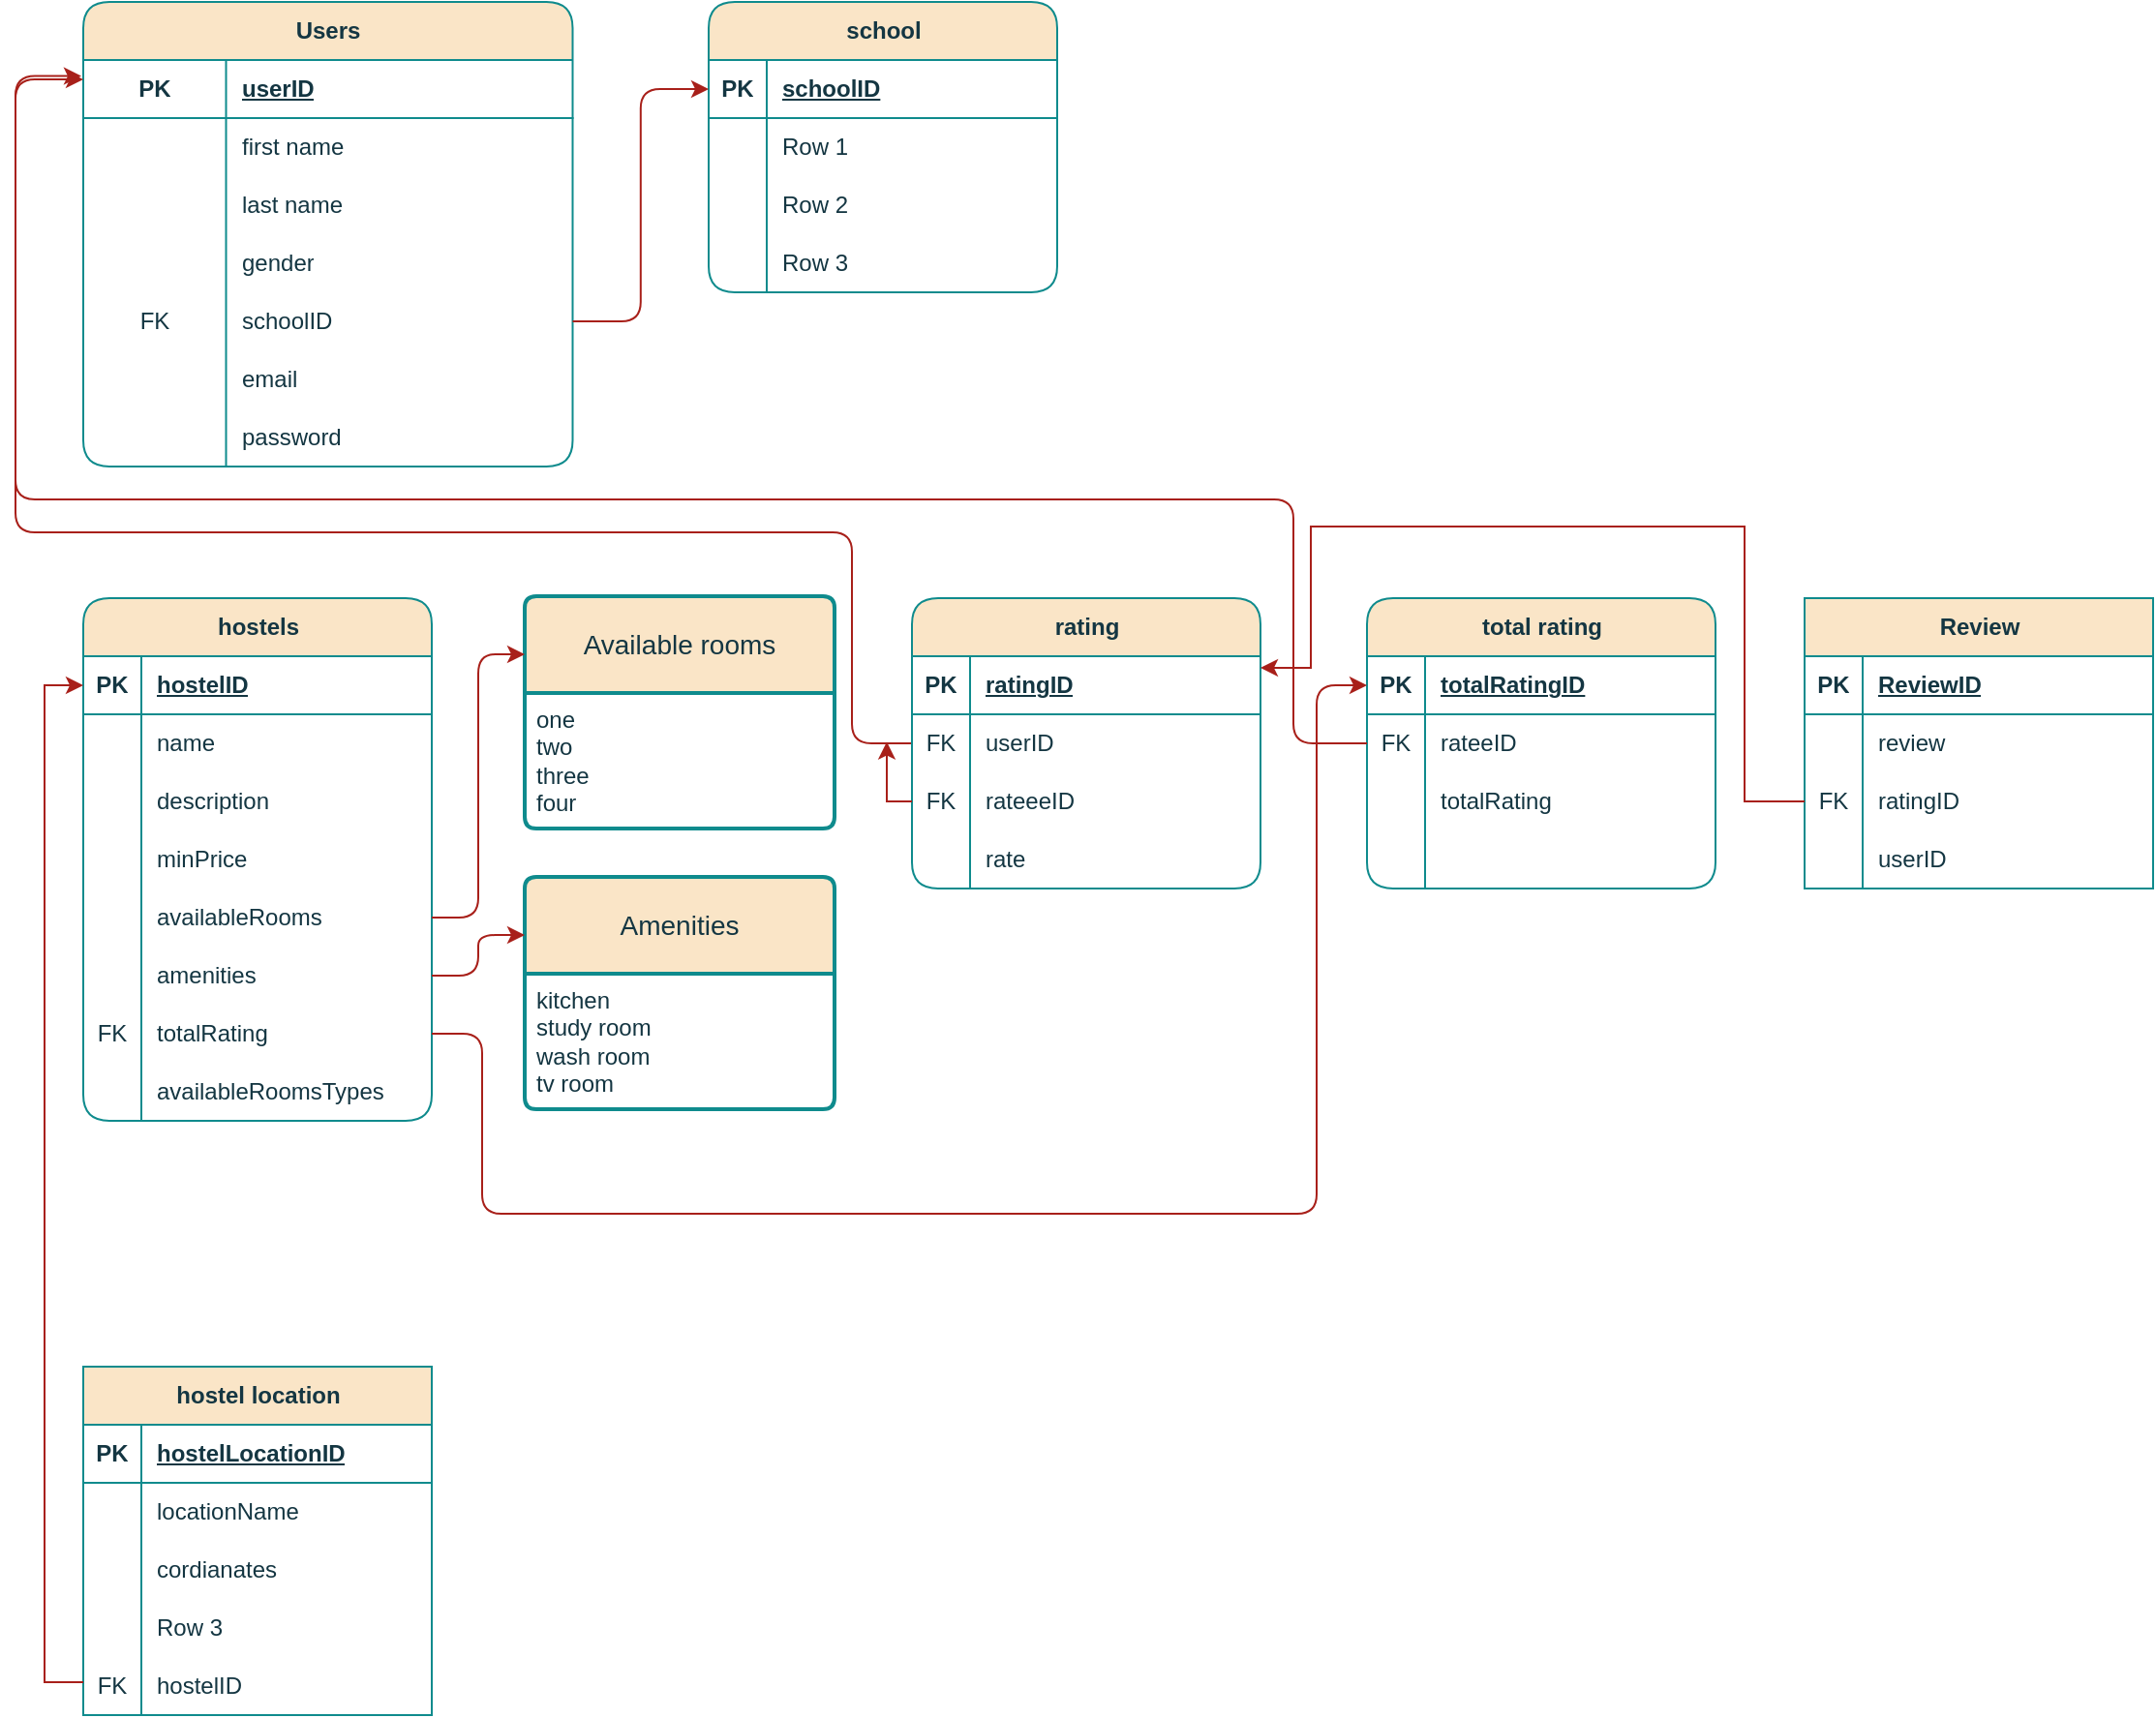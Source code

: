 <mxfile version="21.0.2" type="github">
  <diagram id="R2lEEEUBdFMjLlhIrx00" name="Page-1">
    <mxGraphModel dx="1886" dy="763" grid="0" gridSize="10" guides="1" tooltips="1" connect="1" arrows="1" fold="1" page="1" pageScale="1" pageWidth="850" pageHeight="1100" math="0" shadow="0" extFonts="Permanent Marker^https://fonts.googleapis.com/css?family=Permanent+Marker">
      <root>
        <mxCell id="0" />
        <mxCell id="1" parent="0" />
        <mxCell id="jjm3H1cXI59GfeYLAQio-13" value="Users" style="shape=table;startSize=30;container=1;collapsible=1;childLayout=tableLayout;fixedRows=1;rowLines=0;fontStyle=1;align=center;resizeLast=1;html=1;rounded=1;shadow=0;labelBackgroundColor=none;fillColor=#FAE5C7;strokeColor=#0F8B8D;fontColor=#143642;" vertex="1" parent="1">
          <mxGeometry x="49" y="51" width="252.75" height="240" as="geometry" />
        </mxCell>
        <mxCell id="jjm3H1cXI59GfeYLAQio-14" value="" style="shape=tableRow;horizontal=0;startSize=0;swimlaneHead=0;swimlaneBody=0;fillColor=none;collapsible=0;dropTarget=0;points=[[0,0.5],[1,0.5]];portConstraint=eastwest;top=0;left=0;right=0;bottom=1;labelBackgroundColor=none;strokeColor=#0F8B8D;fontColor=#143642;rounded=1;" vertex="1" parent="jjm3H1cXI59GfeYLAQio-13">
          <mxGeometry y="30" width="252.75" height="30" as="geometry" />
        </mxCell>
        <mxCell id="jjm3H1cXI59GfeYLAQio-15" value="PK" style="shape=partialRectangle;connectable=0;fillColor=none;top=0;left=0;bottom=0;right=0;fontStyle=1;overflow=hidden;whiteSpace=wrap;html=1;labelBackgroundColor=none;strokeColor=#0F8B8D;fontColor=#143642;rounded=1;" vertex="1" parent="jjm3H1cXI59GfeYLAQio-14">
          <mxGeometry width="73.75" height="30" as="geometry">
            <mxRectangle width="73.75" height="30" as="alternateBounds" />
          </mxGeometry>
        </mxCell>
        <mxCell id="jjm3H1cXI59GfeYLAQio-16" value="userID" style="shape=partialRectangle;connectable=0;fillColor=none;top=0;left=0;bottom=0;right=0;align=left;spacingLeft=6;fontStyle=5;overflow=hidden;whiteSpace=wrap;html=1;labelBackgroundColor=none;strokeColor=#0F8B8D;fontColor=#143642;rounded=1;" vertex="1" parent="jjm3H1cXI59GfeYLAQio-14">
          <mxGeometry x="73.75" width="179" height="30" as="geometry">
            <mxRectangle width="179" height="30" as="alternateBounds" />
          </mxGeometry>
        </mxCell>
        <mxCell id="jjm3H1cXI59GfeYLAQio-17" value="" style="shape=tableRow;horizontal=0;startSize=0;swimlaneHead=0;swimlaneBody=0;fillColor=none;collapsible=0;dropTarget=0;points=[[0,0.5],[1,0.5]];portConstraint=eastwest;top=0;left=0;right=0;bottom=0;labelBackgroundColor=none;strokeColor=#0F8B8D;fontColor=#143642;rounded=1;" vertex="1" parent="jjm3H1cXI59GfeYLAQio-13">
          <mxGeometry y="60" width="252.75" height="30" as="geometry" />
        </mxCell>
        <mxCell id="jjm3H1cXI59GfeYLAQio-18" value="" style="shape=partialRectangle;connectable=0;fillColor=none;top=0;left=0;bottom=0;right=0;editable=1;overflow=hidden;whiteSpace=wrap;html=1;labelBackgroundColor=none;strokeColor=#0F8B8D;fontColor=#143642;rounded=1;" vertex="1" parent="jjm3H1cXI59GfeYLAQio-17">
          <mxGeometry width="73.75" height="30" as="geometry">
            <mxRectangle width="73.75" height="30" as="alternateBounds" />
          </mxGeometry>
        </mxCell>
        <mxCell id="jjm3H1cXI59GfeYLAQio-19" value="first name" style="shape=partialRectangle;connectable=0;fillColor=none;top=0;left=0;bottom=0;right=0;align=left;spacingLeft=6;overflow=hidden;whiteSpace=wrap;html=1;labelBackgroundColor=none;strokeColor=#0F8B8D;fontColor=#143642;rounded=1;" vertex="1" parent="jjm3H1cXI59GfeYLAQio-17">
          <mxGeometry x="73.75" width="179" height="30" as="geometry">
            <mxRectangle width="179" height="30" as="alternateBounds" />
          </mxGeometry>
        </mxCell>
        <mxCell id="jjm3H1cXI59GfeYLAQio-20" value="" style="shape=tableRow;horizontal=0;startSize=0;swimlaneHead=0;swimlaneBody=0;fillColor=none;collapsible=0;dropTarget=0;points=[[0,0.5],[1,0.5]];portConstraint=eastwest;top=0;left=0;right=0;bottom=0;labelBackgroundColor=none;strokeColor=#0F8B8D;fontColor=#143642;rounded=1;" vertex="1" parent="jjm3H1cXI59GfeYLAQio-13">
          <mxGeometry y="90" width="252.75" height="30" as="geometry" />
        </mxCell>
        <mxCell id="jjm3H1cXI59GfeYLAQio-21" value="" style="shape=partialRectangle;connectable=0;fillColor=none;top=0;left=0;bottom=0;right=0;editable=1;overflow=hidden;whiteSpace=wrap;html=1;labelBackgroundColor=none;strokeColor=#0F8B8D;fontColor=#143642;rounded=1;" vertex="1" parent="jjm3H1cXI59GfeYLAQio-20">
          <mxGeometry width="73.75" height="30" as="geometry">
            <mxRectangle width="73.75" height="30" as="alternateBounds" />
          </mxGeometry>
        </mxCell>
        <mxCell id="jjm3H1cXI59GfeYLAQio-22" value="last name" style="shape=partialRectangle;connectable=0;fillColor=none;top=0;left=0;bottom=0;right=0;align=left;spacingLeft=6;overflow=hidden;whiteSpace=wrap;html=1;labelBackgroundColor=none;strokeColor=#0F8B8D;fontColor=#143642;rounded=1;" vertex="1" parent="jjm3H1cXI59GfeYLAQio-20">
          <mxGeometry x="73.75" width="179" height="30" as="geometry">
            <mxRectangle width="179" height="30" as="alternateBounds" />
          </mxGeometry>
        </mxCell>
        <mxCell id="jjm3H1cXI59GfeYLAQio-23" value="" style="shape=tableRow;horizontal=0;startSize=0;swimlaneHead=0;swimlaneBody=0;fillColor=none;collapsible=0;dropTarget=0;points=[[0,0.5],[1,0.5]];portConstraint=eastwest;top=0;left=0;right=0;bottom=0;labelBackgroundColor=none;strokeColor=#0F8B8D;fontColor=#143642;rounded=1;" vertex="1" parent="jjm3H1cXI59GfeYLAQio-13">
          <mxGeometry y="120" width="252.75" height="30" as="geometry" />
        </mxCell>
        <mxCell id="jjm3H1cXI59GfeYLAQio-24" value="" style="shape=partialRectangle;connectable=0;fillColor=none;top=0;left=0;bottom=0;right=0;editable=1;overflow=hidden;whiteSpace=wrap;html=1;labelBackgroundColor=none;strokeColor=#0F8B8D;fontColor=#143642;rounded=1;" vertex="1" parent="jjm3H1cXI59GfeYLAQio-23">
          <mxGeometry width="73.75" height="30" as="geometry">
            <mxRectangle width="73.75" height="30" as="alternateBounds" />
          </mxGeometry>
        </mxCell>
        <mxCell id="jjm3H1cXI59GfeYLAQio-25" value="gender" style="shape=partialRectangle;connectable=0;fillColor=none;top=0;left=0;bottom=0;right=0;align=left;spacingLeft=6;overflow=hidden;whiteSpace=wrap;html=1;labelBackgroundColor=none;strokeColor=#0F8B8D;fontColor=#143642;rounded=1;" vertex="1" parent="jjm3H1cXI59GfeYLAQio-23">
          <mxGeometry x="73.75" width="179" height="30" as="geometry">
            <mxRectangle width="179" height="30" as="alternateBounds" />
          </mxGeometry>
        </mxCell>
        <mxCell id="jjm3H1cXI59GfeYLAQio-53" value="" style="shape=tableRow;horizontal=0;startSize=0;swimlaneHead=0;swimlaneBody=0;fillColor=none;collapsible=0;dropTarget=0;points=[[0,0.5],[1,0.5]];portConstraint=eastwest;top=0;left=0;right=0;bottom=0;labelBackgroundColor=none;strokeColor=#0F8B8D;fontColor=#143642;rounded=1;" vertex="1" parent="jjm3H1cXI59GfeYLAQio-13">
          <mxGeometry y="150" width="252.75" height="30" as="geometry" />
        </mxCell>
        <mxCell id="jjm3H1cXI59GfeYLAQio-54" value="FK" style="shape=partialRectangle;connectable=0;fillColor=none;top=0;left=0;bottom=0;right=0;editable=1;overflow=hidden;whiteSpace=wrap;html=1;labelBackgroundColor=none;strokeColor=#0F8B8D;fontColor=#143642;rounded=1;" vertex="1" parent="jjm3H1cXI59GfeYLAQio-53">
          <mxGeometry width="73.75" height="30" as="geometry">
            <mxRectangle width="73.75" height="30" as="alternateBounds" />
          </mxGeometry>
        </mxCell>
        <mxCell id="jjm3H1cXI59GfeYLAQio-55" value="schoolID" style="shape=partialRectangle;connectable=0;fillColor=none;top=0;left=0;bottom=0;right=0;align=left;spacingLeft=6;overflow=hidden;whiteSpace=wrap;html=1;labelBackgroundColor=none;strokeColor=#0F8B8D;fontColor=#143642;rounded=1;" vertex="1" parent="jjm3H1cXI59GfeYLAQio-53">
          <mxGeometry x="73.75" width="179" height="30" as="geometry">
            <mxRectangle width="179" height="30" as="alternateBounds" />
          </mxGeometry>
        </mxCell>
        <mxCell id="jjm3H1cXI59GfeYLAQio-56" value="" style="shape=tableRow;horizontal=0;startSize=0;swimlaneHead=0;swimlaneBody=0;fillColor=none;collapsible=0;dropTarget=0;points=[[0,0.5],[1,0.5]];portConstraint=eastwest;top=0;left=0;right=0;bottom=0;labelBackgroundColor=none;strokeColor=#0F8B8D;fontColor=#143642;rounded=1;" vertex="1" parent="jjm3H1cXI59GfeYLAQio-13">
          <mxGeometry y="180" width="252.75" height="30" as="geometry" />
        </mxCell>
        <mxCell id="jjm3H1cXI59GfeYLAQio-57" value="" style="shape=partialRectangle;connectable=0;fillColor=none;top=0;left=0;bottom=0;right=0;editable=1;overflow=hidden;whiteSpace=wrap;html=1;labelBackgroundColor=none;strokeColor=#0F8B8D;fontColor=#143642;rounded=1;" vertex="1" parent="jjm3H1cXI59GfeYLAQio-56">
          <mxGeometry width="73.75" height="30" as="geometry">
            <mxRectangle width="73.75" height="30" as="alternateBounds" />
          </mxGeometry>
        </mxCell>
        <mxCell id="jjm3H1cXI59GfeYLAQio-58" value="email" style="shape=partialRectangle;connectable=0;fillColor=none;top=0;left=0;bottom=0;right=0;align=left;spacingLeft=6;overflow=hidden;whiteSpace=wrap;html=1;labelBackgroundColor=none;strokeColor=#0F8B8D;fontColor=#143642;rounded=1;" vertex="1" parent="jjm3H1cXI59GfeYLAQio-56">
          <mxGeometry x="73.75" width="179" height="30" as="geometry">
            <mxRectangle width="179" height="30" as="alternateBounds" />
          </mxGeometry>
        </mxCell>
        <mxCell id="jjm3H1cXI59GfeYLAQio-59" value="" style="shape=tableRow;horizontal=0;startSize=0;swimlaneHead=0;swimlaneBody=0;fillColor=none;collapsible=0;dropTarget=0;points=[[0,0.5],[1,0.5]];portConstraint=eastwest;top=0;left=0;right=0;bottom=0;labelBackgroundColor=none;strokeColor=#0F8B8D;fontColor=#143642;rounded=1;" vertex="1" parent="jjm3H1cXI59GfeYLAQio-13">
          <mxGeometry y="210" width="252.75" height="30" as="geometry" />
        </mxCell>
        <mxCell id="jjm3H1cXI59GfeYLAQio-60" value="" style="shape=partialRectangle;connectable=0;fillColor=none;top=0;left=0;bottom=0;right=0;editable=1;overflow=hidden;whiteSpace=wrap;html=1;labelBackgroundColor=none;strokeColor=#0F8B8D;fontColor=#143642;rounded=1;" vertex="1" parent="jjm3H1cXI59GfeYLAQio-59">
          <mxGeometry width="73.75" height="30" as="geometry">
            <mxRectangle width="73.75" height="30" as="alternateBounds" />
          </mxGeometry>
        </mxCell>
        <mxCell id="jjm3H1cXI59GfeYLAQio-61" value="password" style="shape=partialRectangle;connectable=0;fillColor=none;top=0;left=0;bottom=0;right=0;align=left;spacingLeft=6;overflow=hidden;whiteSpace=wrap;html=1;labelBackgroundColor=none;strokeColor=#0F8B8D;fontColor=#143642;rounded=1;" vertex="1" parent="jjm3H1cXI59GfeYLAQio-59">
          <mxGeometry x="73.75" width="179" height="30" as="geometry">
            <mxRectangle width="179" height="30" as="alternateBounds" />
          </mxGeometry>
        </mxCell>
        <mxCell id="jjm3H1cXI59GfeYLAQio-64" value="school" style="shape=table;startSize=30;container=1;collapsible=1;childLayout=tableLayout;fixedRows=1;rowLines=0;fontStyle=1;align=center;resizeLast=1;html=1;labelBackgroundColor=none;fillColor=#FAE5C7;strokeColor=#0F8B8D;fontColor=#143642;rounded=1;" vertex="1" parent="1">
          <mxGeometry x="372" y="51" width="180" height="150" as="geometry" />
        </mxCell>
        <mxCell id="jjm3H1cXI59GfeYLAQio-65" value="" style="shape=tableRow;horizontal=0;startSize=0;swimlaneHead=0;swimlaneBody=0;fillColor=none;collapsible=0;dropTarget=0;points=[[0,0.5],[1,0.5]];portConstraint=eastwest;top=0;left=0;right=0;bottom=1;labelBackgroundColor=none;strokeColor=#0F8B8D;fontColor=#143642;rounded=1;" vertex="1" parent="jjm3H1cXI59GfeYLAQio-64">
          <mxGeometry y="30" width="180" height="30" as="geometry" />
        </mxCell>
        <mxCell id="jjm3H1cXI59GfeYLAQio-66" value="PK" style="shape=partialRectangle;connectable=0;fillColor=none;top=0;left=0;bottom=0;right=0;fontStyle=1;overflow=hidden;whiteSpace=wrap;html=1;labelBackgroundColor=none;strokeColor=#0F8B8D;fontColor=#143642;rounded=1;" vertex="1" parent="jjm3H1cXI59GfeYLAQio-65">
          <mxGeometry width="30" height="30" as="geometry">
            <mxRectangle width="30" height="30" as="alternateBounds" />
          </mxGeometry>
        </mxCell>
        <mxCell id="jjm3H1cXI59GfeYLAQio-67" value="schoolID" style="shape=partialRectangle;connectable=0;fillColor=none;top=0;left=0;bottom=0;right=0;align=left;spacingLeft=6;fontStyle=5;overflow=hidden;whiteSpace=wrap;html=1;labelBackgroundColor=none;strokeColor=#0F8B8D;fontColor=#143642;rounded=1;" vertex="1" parent="jjm3H1cXI59GfeYLAQio-65">
          <mxGeometry x="30" width="150" height="30" as="geometry">
            <mxRectangle width="150" height="30" as="alternateBounds" />
          </mxGeometry>
        </mxCell>
        <mxCell id="jjm3H1cXI59GfeYLAQio-68" value="" style="shape=tableRow;horizontal=0;startSize=0;swimlaneHead=0;swimlaneBody=0;fillColor=none;collapsible=0;dropTarget=0;points=[[0,0.5],[1,0.5]];portConstraint=eastwest;top=0;left=0;right=0;bottom=0;labelBackgroundColor=none;strokeColor=#0F8B8D;fontColor=#143642;rounded=1;" vertex="1" parent="jjm3H1cXI59GfeYLAQio-64">
          <mxGeometry y="60" width="180" height="30" as="geometry" />
        </mxCell>
        <mxCell id="jjm3H1cXI59GfeYLAQio-69" value="" style="shape=partialRectangle;connectable=0;fillColor=none;top=0;left=0;bottom=0;right=0;editable=1;overflow=hidden;whiteSpace=wrap;html=1;labelBackgroundColor=none;strokeColor=#0F8B8D;fontColor=#143642;rounded=1;" vertex="1" parent="jjm3H1cXI59GfeYLAQio-68">
          <mxGeometry width="30" height="30" as="geometry">
            <mxRectangle width="30" height="30" as="alternateBounds" />
          </mxGeometry>
        </mxCell>
        <mxCell id="jjm3H1cXI59GfeYLAQio-70" value="Row 1" style="shape=partialRectangle;connectable=0;fillColor=none;top=0;left=0;bottom=0;right=0;align=left;spacingLeft=6;overflow=hidden;whiteSpace=wrap;html=1;labelBackgroundColor=none;strokeColor=#0F8B8D;fontColor=#143642;rounded=1;" vertex="1" parent="jjm3H1cXI59GfeYLAQio-68">
          <mxGeometry x="30" width="150" height="30" as="geometry">
            <mxRectangle width="150" height="30" as="alternateBounds" />
          </mxGeometry>
        </mxCell>
        <mxCell id="jjm3H1cXI59GfeYLAQio-71" value="" style="shape=tableRow;horizontal=0;startSize=0;swimlaneHead=0;swimlaneBody=0;fillColor=none;collapsible=0;dropTarget=0;points=[[0,0.5],[1,0.5]];portConstraint=eastwest;top=0;left=0;right=0;bottom=0;labelBackgroundColor=none;strokeColor=#0F8B8D;fontColor=#143642;rounded=1;" vertex="1" parent="jjm3H1cXI59GfeYLAQio-64">
          <mxGeometry y="90" width="180" height="30" as="geometry" />
        </mxCell>
        <mxCell id="jjm3H1cXI59GfeYLAQio-72" value="" style="shape=partialRectangle;connectable=0;fillColor=none;top=0;left=0;bottom=0;right=0;editable=1;overflow=hidden;whiteSpace=wrap;html=1;labelBackgroundColor=none;strokeColor=#0F8B8D;fontColor=#143642;rounded=1;" vertex="1" parent="jjm3H1cXI59GfeYLAQio-71">
          <mxGeometry width="30" height="30" as="geometry">
            <mxRectangle width="30" height="30" as="alternateBounds" />
          </mxGeometry>
        </mxCell>
        <mxCell id="jjm3H1cXI59GfeYLAQio-73" value="Row 2" style="shape=partialRectangle;connectable=0;fillColor=none;top=0;left=0;bottom=0;right=0;align=left;spacingLeft=6;overflow=hidden;whiteSpace=wrap;html=1;labelBackgroundColor=none;strokeColor=#0F8B8D;fontColor=#143642;rounded=1;" vertex="1" parent="jjm3H1cXI59GfeYLAQio-71">
          <mxGeometry x="30" width="150" height="30" as="geometry">
            <mxRectangle width="150" height="30" as="alternateBounds" />
          </mxGeometry>
        </mxCell>
        <mxCell id="jjm3H1cXI59GfeYLAQio-74" value="" style="shape=tableRow;horizontal=0;startSize=0;swimlaneHead=0;swimlaneBody=0;fillColor=none;collapsible=0;dropTarget=0;points=[[0,0.5],[1,0.5]];portConstraint=eastwest;top=0;left=0;right=0;bottom=0;labelBackgroundColor=none;strokeColor=#0F8B8D;fontColor=#143642;rounded=1;" vertex="1" parent="jjm3H1cXI59GfeYLAQio-64">
          <mxGeometry y="120" width="180" height="30" as="geometry" />
        </mxCell>
        <mxCell id="jjm3H1cXI59GfeYLAQio-75" value="" style="shape=partialRectangle;connectable=0;fillColor=none;top=0;left=0;bottom=0;right=0;editable=1;overflow=hidden;whiteSpace=wrap;html=1;labelBackgroundColor=none;strokeColor=#0F8B8D;fontColor=#143642;rounded=1;" vertex="1" parent="jjm3H1cXI59GfeYLAQio-74">
          <mxGeometry width="30" height="30" as="geometry">
            <mxRectangle width="30" height="30" as="alternateBounds" />
          </mxGeometry>
        </mxCell>
        <mxCell id="jjm3H1cXI59GfeYLAQio-76" value="Row 3" style="shape=partialRectangle;connectable=0;fillColor=none;top=0;left=0;bottom=0;right=0;align=left;spacingLeft=6;overflow=hidden;whiteSpace=wrap;html=1;labelBackgroundColor=none;strokeColor=#0F8B8D;fontColor=#143642;rounded=1;" vertex="1" parent="jjm3H1cXI59GfeYLAQio-74">
          <mxGeometry x="30" width="150" height="30" as="geometry">
            <mxRectangle width="150" height="30" as="alternateBounds" />
          </mxGeometry>
        </mxCell>
        <mxCell id="jjm3H1cXI59GfeYLAQio-77" style="edgeStyle=orthogonalEdgeStyle;rounded=1;orthogonalLoop=1;jettySize=auto;html=1;exitX=1;exitY=0.5;exitDx=0;exitDy=0;entryX=0;entryY=0.5;entryDx=0;entryDy=0;labelBackgroundColor=none;strokeColor=#A8201A;fontColor=default;" edge="1" parent="1" source="jjm3H1cXI59GfeYLAQio-53" target="jjm3H1cXI59GfeYLAQio-65">
          <mxGeometry relative="1" as="geometry" />
        </mxCell>
        <mxCell id="jjm3H1cXI59GfeYLAQio-78" value="hostels" style="shape=table;startSize=30;container=1;collapsible=1;childLayout=tableLayout;fixedRows=1;rowLines=0;fontStyle=1;align=center;resizeLast=1;html=1;labelBackgroundColor=none;fillColor=#FAE5C7;strokeColor=#0F8B8D;fontColor=#143642;rounded=1;" vertex="1" parent="1">
          <mxGeometry x="49" y="359" width="180" height="270" as="geometry" />
        </mxCell>
        <mxCell id="jjm3H1cXI59GfeYLAQio-79" value="" style="shape=tableRow;horizontal=0;startSize=0;swimlaneHead=0;swimlaneBody=0;fillColor=none;collapsible=0;dropTarget=0;points=[[0,0.5],[1,0.5]];portConstraint=eastwest;top=0;left=0;right=0;bottom=1;labelBackgroundColor=none;strokeColor=#0F8B8D;fontColor=#143642;rounded=1;" vertex="1" parent="jjm3H1cXI59GfeYLAQio-78">
          <mxGeometry y="30" width="180" height="30" as="geometry" />
        </mxCell>
        <mxCell id="jjm3H1cXI59GfeYLAQio-80" value="PK" style="shape=partialRectangle;connectable=0;fillColor=none;top=0;left=0;bottom=0;right=0;fontStyle=1;overflow=hidden;whiteSpace=wrap;html=1;labelBackgroundColor=none;strokeColor=#0F8B8D;fontColor=#143642;rounded=1;" vertex="1" parent="jjm3H1cXI59GfeYLAQio-79">
          <mxGeometry width="30" height="30" as="geometry">
            <mxRectangle width="30" height="30" as="alternateBounds" />
          </mxGeometry>
        </mxCell>
        <mxCell id="jjm3H1cXI59GfeYLAQio-81" value="hostelID" style="shape=partialRectangle;connectable=0;fillColor=none;top=0;left=0;bottom=0;right=0;align=left;spacingLeft=6;fontStyle=5;overflow=hidden;whiteSpace=wrap;html=1;labelBackgroundColor=none;strokeColor=#0F8B8D;fontColor=#143642;rounded=1;" vertex="1" parent="jjm3H1cXI59GfeYLAQio-79">
          <mxGeometry x="30" width="150" height="30" as="geometry">
            <mxRectangle width="150" height="30" as="alternateBounds" />
          </mxGeometry>
        </mxCell>
        <mxCell id="jjm3H1cXI59GfeYLAQio-82" value="" style="shape=tableRow;horizontal=0;startSize=0;swimlaneHead=0;swimlaneBody=0;fillColor=none;collapsible=0;dropTarget=0;points=[[0,0.5],[1,0.5]];portConstraint=eastwest;top=0;left=0;right=0;bottom=0;labelBackgroundColor=none;strokeColor=#0F8B8D;fontColor=#143642;rounded=1;" vertex="1" parent="jjm3H1cXI59GfeYLAQio-78">
          <mxGeometry y="60" width="180" height="30" as="geometry" />
        </mxCell>
        <mxCell id="jjm3H1cXI59GfeYLAQio-83" value="" style="shape=partialRectangle;connectable=0;fillColor=none;top=0;left=0;bottom=0;right=0;editable=1;overflow=hidden;whiteSpace=wrap;html=1;labelBackgroundColor=none;strokeColor=#0F8B8D;fontColor=#143642;rounded=1;" vertex="1" parent="jjm3H1cXI59GfeYLAQio-82">
          <mxGeometry width="30" height="30" as="geometry">
            <mxRectangle width="30" height="30" as="alternateBounds" />
          </mxGeometry>
        </mxCell>
        <mxCell id="jjm3H1cXI59GfeYLAQio-84" value="name" style="shape=partialRectangle;connectable=0;fillColor=none;top=0;left=0;bottom=0;right=0;align=left;spacingLeft=6;overflow=hidden;whiteSpace=wrap;html=1;labelBackgroundColor=none;strokeColor=#0F8B8D;fontColor=#143642;rounded=1;" vertex="1" parent="jjm3H1cXI59GfeYLAQio-82">
          <mxGeometry x="30" width="150" height="30" as="geometry">
            <mxRectangle width="150" height="30" as="alternateBounds" />
          </mxGeometry>
        </mxCell>
        <mxCell id="jjm3H1cXI59GfeYLAQio-85" value="" style="shape=tableRow;horizontal=0;startSize=0;swimlaneHead=0;swimlaneBody=0;fillColor=none;collapsible=0;dropTarget=0;points=[[0,0.5],[1,0.5]];portConstraint=eastwest;top=0;left=0;right=0;bottom=0;labelBackgroundColor=none;strokeColor=#0F8B8D;fontColor=#143642;rounded=1;" vertex="1" parent="jjm3H1cXI59GfeYLAQio-78">
          <mxGeometry y="90" width="180" height="30" as="geometry" />
        </mxCell>
        <mxCell id="jjm3H1cXI59GfeYLAQio-86" value="" style="shape=partialRectangle;connectable=0;fillColor=none;top=0;left=0;bottom=0;right=0;editable=1;overflow=hidden;whiteSpace=wrap;html=1;labelBackgroundColor=none;strokeColor=#0F8B8D;fontColor=#143642;rounded=1;" vertex="1" parent="jjm3H1cXI59GfeYLAQio-85">
          <mxGeometry width="30" height="30" as="geometry">
            <mxRectangle width="30" height="30" as="alternateBounds" />
          </mxGeometry>
        </mxCell>
        <mxCell id="jjm3H1cXI59GfeYLAQio-87" value="description" style="shape=partialRectangle;connectable=0;fillColor=none;top=0;left=0;bottom=0;right=0;align=left;spacingLeft=6;overflow=hidden;whiteSpace=wrap;html=1;labelBackgroundColor=none;strokeColor=#0F8B8D;fontColor=#143642;rounded=1;" vertex="1" parent="jjm3H1cXI59GfeYLAQio-85">
          <mxGeometry x="30" width="150" height="30" as="geometry">
            <mxRectangle width="150" height="30" as="alternateBounds" />
          </mxGeometry>
        </mxCell>
        <mxCell id="jjm3H1cXI59GfeYLAQio-88" value="" style="shape=tableRow;horizontal=0;startSize=0;swimlaneHead=0;swimlaneBody=0;fillColor=none;collapsible=0;dropTarget=0;points=[[0,0.5],[1,0.5]];portConstraint=eastwest;top=0;left=0;right=0;bottom=0;labelBackgroundColor=none;strokeColor=#0F8B8D;fontColor=#143642;rounded=1;" vertex="1" parent="jjm3H1cXI59GfeYLAQio-78">
          <mxGeometry y="120" width="180" height="30" as="geometry" />
        </mxCell>
        <mxCell id="jjm3H1cXI59GfeYLAQio-89" value="" style="shape=partialRectangle;connectable=0;fillColor=none;top=0;left=0;bottom=0;right=0;editable=1;overflow=hidden;whiteSpace=wrap;html=1;labelBackgroundColor=none;strokeColor=#0F8B8D;fontColor=#143642;rounded=1;" vertex="1" parent="jjm3H1cXI59GfeYLAQio-88">
          <mxGeometry width="30" height="30" as="geometry">
            <mxRectangle width="30" height="30" as="alternateBounds" />
          </mxGeometry>
        </mxCell>
        <mxCell id="jjm3H1cXI59GfeYLAQio-90" value="minPrice" style="shape=partialRectangle;connectable=0;fillColor=none;top=0;left=0;bottom=0;right=0;align=left;spacingLeft=6;overflow=hidden;whiteSpace=wrap;html=1;labelBackgroundColor=none;strokeColor=#0F8B8D;fontColor=#143642;rounded=1;" vertex="1" parent="jjm3H1cXI59GfeYLAQio-88">
          <mxGeometry x="30" width="150" height="30" as="geometry">
            <mxRectangle width="150" height="30" as="alternateBounds" />
          </mxGeometry>
        </mxCell>
        <mxCell id="jjm3H1cXI59GfeYLAQio-91" value="" style="shape=tableRow;horizontal=0;startSize=0;swimlaneHead=0;swimlaneBody=0;fillColor=none;collapsible=0;dropTarget=0;points=[[0,0.5],[1,0.5]];portConstraint=eastwest;top=0;left=0;right=0;bottom=0;labelBackgroundColor=none;strokeColor=#0F8B8D;fontColor=#143642;rounded=1;" vertex="1" parent="jjm3H1cXI59GfeYLAQio-78">
          <mxGeometry y="150" width="180" height="30" as="geometry" />
        </mxCell>
        <mxCell id="jjm3H1cXI59GfeYLAQio-92" value="" style="shape=partialRectangle;connectable=0;fillColor=none;top=0;left=0;bottom=0;right=0;editable=1;overflow=hidden;whiteSpace=wrap;html=1;labelBackgroundColor=none;strokeColor=#0F8B8D;fontColor=#143642;rounded=1;" vertex="1" parent="jjm3H1cXI59GfeYLAQio-91">
          <mxGeometry width="30" height="30" as="geometry">
            <mxRectangle width="30" height="30" as="alternateBounds" />
          </mxGeometry>
        </mxCell>
        <mxCell id="jjm3H1cXI59GfeYLAQio-93" value="availableRooms" style="shape=partialRectangle;connectable=0;fillColor=none;top=0;left=0;bottom=0;right=0;align=left;spacingLeft=6;overflow=hidden;whiteSpace=wrap;html=1;labelBackgroundColor=none;strokeColor=#0F8B8D;fontColor=#143642;rounded=1;" vertex="1" parent="jjm3H1cXI59GfeYLAQio-91">
          <mxGeometry x="30" width="150" height="30" as="geometry">
            <mxRectangle width="150" height="30" as="alternateBounds" />
          </mxGeometry>
        </mxCell>
        <mxCell id="jjm3H1cXI59GfeYLAQio-94" value="" style="shape=tableRow;horizontal=0;startSize=0;swimlaneHead=0;swimlaneBody=0;fillColor=none;collapsible=0;dropTarget=0;points=[[0,0.5],[1,0.5]];portConstraint=eastwest;top=0;left=0;right=0;bottom=0;labelBackgroundColor=none;strokeColor=#0F8B8D;fontColor=#143642;rounded=1;" vertex="1" parent="jjm3H1cXI59GfeYLAQio-78">
          <mxGeometry y="180" width="180" height="30" as="geometry" />
        </mxCell>
        <mxCell id="jjm3H1cXI59GfeYLAQio-95" value="" style="shape=partialRectangle;connectable=0;fillColor=none;top=0;left=0;bottom=0;right=0;editable=1;overflow=hidden;whiteSpace=wrap;html=1;labelBackgroundColor=none;strokeColor=#0F8B8D;fontColor=#143642;rounded=1;" vertex="1" parent="jjm3H1cXI59GfeYLAQio-94">
          <mxGeometry width="30" height="30" as="geometry">
            <mxRectangle width="30" height="30" as="alternateBounds" />
          </mxGeometry>
        </mxCell>
        <mxCell id="jjm3H1cXI59GfeYLAQio-96" value="amenities" style="shape=partialRectangle;connectable=0;fillColor=none;top=0;left=0;bottom=0;right=0;align=left;spacingLeft=6;overflow=hidden;whiteSpace=wrap;html=1;labelBackgroundColor=none;strokeColor=#0F8B8D;fontColor=#143642;rounded=1;" vertex="1" parent="jjm3H1cXI59GfeYLAQio-94">
          <mxGeometry x="30" width="150" height="30" as="geometry">
            <mxRectangle width="150" height="30" as="alternateBounds" />
          </mxGeometry>
        </mxCell>
        <mxCell id="jjm3H1cXI59GfeYLAQio-97" value="" style="shape=tableRow;horizontal=0;startSize=0;swimlaneHead=0;swimlaneBody=0;fillColor=none;collapsible=0;dropTarget=0;points=[[0,0.5],[1,0.5]];portConstraint=eastwest;top=0;left=0;right=0;bottom=0;labelBackgroundColor=none;strokeColor=#0F8B8D;fontColor=#143642;rounded=1;" vertex="1" parent="jjm3H1cXI59GfeYLAQio-78">
          <mxGeometry y="210" width="180" height="30" as="geometry" />
        </mxCell>
        <mxCell id="jjm3H1cXI59GfeYLAQio-98" value="FK" style="shape=partialRectangle;connectable=0;fillColor=none;top=0;left=0;bottom=0;right=0;editable=1;overflow=hidden;whiteSpace=wrap;html=1;labelBackgroundColor=none;strokeColor=#0F8B8D;fontColor=#143642;rounded=1;" vertex="1" parent="jjm3H1cXI59GfeYLAQio-97">
          <mxGeometry width="30" height="30" as="geometry">
            <mxRectangle width="30" height="30" as="alternateBounds" />
          </mxGeometry>
        </mxCell>
        <mxCell id="jjm3H1cXI59GfeYLAQio-99" value="totalRating" style="shape=partialRectangle;connectable=0;fillColor=none;top=0;left=0;bottom=0;right=0;align=left;spacingLeft=6;overflow=hidden;whiteSpace=wrap;html=1;labelBackgroundColor=none;strokeColor=#0F8B8D;fontColor=#143642;rounded=1;" vertex="1" parent="jjm3H1cXI59GfeYLAQio-97">
          <mxGeometry x="30" width="150" height="30" as="geometry">
            <mxRectangle width="150" height="30" as="alternateBounds" />
          </mxGeometry>
        </mxCell>
        <mxCell id="jjm3H1cXI59GfeYLAQio-216" value="" style="shape=tableRow;horizontal=0;startSize=0;swimlaneHead=0;swimlaneBody=0;fillColor=none;collapsible=0;dropTarget=0;points=[[0,0.5],[1,0.5]];portConstraint=eastwest;top=0;left=0;right=0;bottom=0;labelBackgroundColor=none;strokeColor=#0F8B8D;fontColor=#143642;rounded=1;" vertex="1" parent="jjm3H1cXI59GfeYLAQio-78">
          <mxGeometry y="240" width="180" height="30" as="geometry" />
        </mxCell>
        <mxCell id="jjm3H1cXI59GfeYLAQio-217" value="" style="shape=partialRectangle;connectable=0;fillColor=none;top=0;left=0;bottom=0;right=0;editable=1;overflow=hidden;whiteSpace=wrap;html=1;labelBackgroundColor=none;strokeColor=#0F8B8D;fontColor=#143642;rounded=1;" vertex="1" parent="jjm3H1cXI59GfeYLAQio-216">
          <mxGeometry width="30" height="30" as="geometry">
            <mxRectangle width="30" height="30" as="alternateBounds" />
          </mxGeometry>
        </mxCell>
        <mxCell id="jjm3H1cXI59GfeYLAQio-218" value="availableRoomsTypes" style="shape=partialRectangle;connectable=0;fillColor=none;top=0;left=0;bottom=0;right=0;align=left;spacingLeft=6;overflow=hidden;whiteSpace=wrap;html=1;labelBackgroundColor=none;strokeColor=#0F8B8D;fontColor=#143642;rounded=1;" vertex="1" parent="jjm3H1cXI59GfeYLAQio-216">
          <mxGeometry x="30" width="150" height="30" as="geometry">
            <mxRectangle width="150" height="30" as="alternateBounds" />
          </mxGeometry>
        </mxCell>
        <mxCell id="jjm3H1cXI59GfeYLAQio-106" value="Available rooms" style="swimlane;childLayout=stackLayout;horizontal=1;startSize=50;horizontalStack=0;rounded=1;fontSize=14;fontStyle=0;strokeWidth=2;resizeParent=0;resizeLast=1;shadow=0;dashed=0;align=center;arcSize=4;whiteSpace=wrap;html=1;labelBackgroundColor=none;fillColor=#FAE5C7;strokeColor=#0F8B8D;fontColor=#143642;" vertex="1" parent="1">
          <mxGeometry x="277" y="358" width="160" height="120" as="geometry" />
        </mxCell>
        <mxCell id="jjm3H1cXI59GfeYLAQio-107" value="one&lt;br&gt;two&lt;br&gt;three&lt;br&gt;four" style="align=left;strokeColor=none;fillColor=none;spacingLeft=4;fontSize=12;verticalAlign=top;resizable=0;rotatable=0;part=1;html=1;labelBackgroundColor=none;fontColor=#143642;rounded=1;" vertex="1" parent="jjm3H1cXI59GfeYLAQio-106">
          <mxGeometry y="50" width="160" height="70" as="geometry" />
        </mxCell>
        <mxCell id="jjm3H1cXI59GfeYLAQio-108" style="edgeStyle=orthogonalEdgeStyle;rounded=1;orthogonalLoop=1;jettySize=auto;html=1;exitX=1;exitY=0.5;exitDx=0;exitDy=0;entryX=0;entryY=0.25;entryDx=0;entryDy=0;labelBackgroundColor=none;strokeColor=#A8201A;fontColor=default;" edge="1" parent="1" source="jjm3H1cXI59GfeYLAQio-91" target="jjm3H1cXI59GfeYLAQio-106">
          <mxGeometry relative="1" as="geometry" />
        </mxCell>
        <mxCell id="jjm3H1cXI59GfeYLAQio-109" value="Amenities" style="swimlane;childLayout=stackLayout;horizontal=1;startSize=50;horizontalStack=0;rounded=1;fontSize=14;fontStyle=0;strokeWidth=2;resizeParent=0;resizeLast=1;shadow=0;dashed=0;align=center;arcSize=4;whiteSpace=wrap;html=1;labelBackgroundColor=none;fillColor=#FAE5C7;strokeColor=#0F8B8D;fontColor=#143642;" vertex="1" parent="1">
          <mxGeometry x="277" y="503" width="160" height="120" as="geometry" />
        </mxCell>
        <mxCell id="jjm3H1cXI59GfeYLAQio-110" value="kitchen&lt;br&gt;study room&lt;br&gt;wash room&lt;br&gt;tv room" style="align=left;strokeColor=none;fillColor=none;spacingLeft=4;fontSize=12;verticalAlign=top;resizable=0;rotatable=0;part=1;html=1;labelBackgroundColor=none;fontColor=#143642;rounded=1;" vertex="1" parent="jjm3H1cXI59GfeYLAQio-109">
          <mxGeometry y="50" width="160" height="70" as="geometry" />
        </mxCell>
        <mxCell id="jjm3H1cXI59GfeYLAQio-111" style="edgeStyle=orthogonalEdgeStyle;rounded=1;orthogonalLoop=1;jettySize=auto;html=1;exitX=1;exitY=0.5;exitDx=0;exitDy=0;entryX=0;entryY=0.25;entryDx=0;entryDy=0;labelBackgroundColor=none;strokeColor=#A8201A;fontColor=default;" edge="1" parent="1" source="jjm3H1cXI59GfeYLAQio-94" target="jjm3H1cXI59GfeYLAQio-109">
          <mxGeometry relative="1" as="geometry" />
        </mxCell>
        <mxCell id="jjm3H1cXI59GfeYLAQio-157" style="edgeStyle=orthogonalEdgeStyle;rounded=1;orthogonalLoop=1;jettySize=auto;html=1;labelBackgroundColor=none;strokeColor=#A8201A;fontColor=default;" edge="1" parent="1" source="jjm3H1cXI59GfeYLAQio-141" target="jjm3H1cXI59GfeYLAQio-14">
          <mxGeometry relative="1" as="geometry">
            <Array as="points">
              <mxPoint x="446" y="434" />
              <mxPoint x="446" y="325" />
              <mxPoint x="14" y="325" />
              <mxPoint x="14" y="91" />
            </Array>
          </mxGeometry>
        </mxCell>
        <mxCell id="jjm3H1cXI59GfeYLAQio-141" value="rating" style="shape=table;startSize=30;container=1;collapsible=1;childLayout=tableLayout;fixedRows=1;rowLines=0;fontStyle=1;align=center;resizeLast=1;html=1;rounded=1;labelBackgroundColor=none;fillColor=#FAE5C7;strokeColor=#0F8B8D;fontColor=#143642;" vertex="1" parent="1">
          <mxGeometry x="477" y="359" width="180" height="150" as="geometry" />
        </mxCell>
        <mxCell id="jjm3H1cXI59GfeYLAQio-142" value="" style="shape=tableRow;horizontal=0;startSize=0;swimlaneHead=0;swimlaneBody=0;fillColor=none;collapsible=0;dropTarget=0;points=[[0,0.5],[1,0.5]];portConstraint=eastwest;top=0;left=0;right=0;bottom=1;rounded=1;labelBackgroundColor=none;strokeColor=#0F8B8D;fontColor=#143642;" vertex="1" parent="jjm3H1cXI59GfeYLAQio-141">
          <mxGeometry y="30" width="180" height="30" as="geometry" />
        </mxCell>
        <mxCell id="jjm3H1cXI59GfeYLAQio-143" value="PK" style="shape=partialRectangle;connectable=0;fillColor=none;top=0;left=0;bottom=0;right=0;fontStyle=1;overflow=hidden;whiteSpace=wrap;html=1;rounded=1;labelBackgroundColor=none;strokeColor=#0F8B8D;fontColor=#143642;" vertex="1" parent="jjm3H1cXI59GfeYLAQio-142">
          <mxGeometry width="30" height="30" as="geometry">
            <mxRectangle width="30" height="30" as="alternateBounds" />
          </mxGeometry>
        </mxCell>
        <mxCell id="jjm3H1cXI59GfeYLAQio-144" value="ratingID" style="shape=partialRectangle;connectable=0;fillColor=none;top=0;left=0;bottom=0;right=0;align=left;spacingLeft=6;fontStyle=5;overflow=hidden;whiteSpace=wrap;html=1;rounded=1;labelBackgroundColor=none;strokeColor=#0F8B8D;fontColor=#143642;" vertex="1" parent="jjm3H1cXI59GfeYLAQio-142">
          <mxGeometry x="30" width="150" height="30" as="geometry">
            <mxRectangle width="150" height="30" as="alternateBounds" />
          </mxGeometry>
        </mxCell>
        <mxCell id="jjm3H1cXI59GfeYLAQio-145" value="" style="shape=tableRow;horizontal=0;startSize=0;swimlaneHead=0;swimlaneBody=0;fillColor=none;collapsible=0;dropTarget=0;points=[[0,0.5],[1,0.5]];portConstraint=eastwest;top=0;left=0;right=0;bottom=0;rounded=1;labelBackgroundColor=none;strokeColor=#0F8B8D;fontColor=#143642;" vertex="1" parent="jjm3H1cXI59GfeYLAQio-141">
          <mxGeometry y="60" width="180" height="30" as="geometry" />
        </mxCell>
        <mxCell id="jjm3H1cXI59GfeYLAQio-146" value="FK" style="shape=partialRectangle;connectable=0;fillColor=none;top=0;left=0;bottom=0;right=0;editable=1;overflow=hidden;whiteSpace=wrap;html=1;rounded=1;labelBackgroundColor=none;strokeColor=#0F8B8D;fontColor=#143642;" vertex="1" parent="jjm3H1cXI59GfeYLAQio-145">
          <mxGeometry width="30" height="30" as="geometry">
            <mxRectangle width="30" height="30" as="alternateBounds" />
          </mxGeometry>
        </mxCell>
        <mxCell id="jjm3H1cXI59GfeYLAQio-147" value="userID" style="shape=partialRectangle;connectable=0;fillColor=none;top=0;left=0;bottom=0;right=0;align=left;spacingLeft=6;overflow=hidden;whiteSpace=wrap;html=1;rounded=1;labelBackgroundColor=none;strokeColor=#0F8B8D;fontColor=#143642;" vertex="1" parent="jjm3H1cXI59GfeYLAQio-145">
          <mxGeometry x="30" width="150" height="30" as="geometry">
            <mxRectangle width="150" height="30" as="alternateBounds" />
          </mxGeometry>
        </mxCell>
        <mxCell id="jjm3H1cXI59GfeYLAQio-148" value="" style="shape=tableRow;horizontal=0;startSize=0;swimlaneHead=0;swimlaneBody=0;fillColor=none;collapsible=0;dropTarget=0;points=[[0,0.5],[1,0.5]];portConstraint=eastwest;top=0;left=0;right=0;bottom=0;rounded=1;labelBackgroundColor=none;strokeColor=#0F8B8D;fontColor=#143642;" vertex="1" parent="jjm3H1cXI59GfeYLAQio-141">
          <mxGeometry y="90" width="180" height="30" as="geometry" />
        </mxCell>
        <mxCell id="jjm3H1cXI59GfeYLAQio-149" value="FK" style="shape=partialRectangle;connectable=0;fillColor=none;top=0;left=0;bottom=0;right=0;editable=1;overflow=hidden;whiteSpace=wrap;html=1;rounded=1;labelBackgroundColor=none;strokeColor=#0F8B8D;fontColor=#143642;" vertex="1" parent="jjm3H1cXI59GfeYLAQio-148">
          <mxGeometry width="30" height="30" as="geometry">
            <mxRectangle width="30" height="30" as="alternateBounds" />
          </mxGeometry>
        </mxCell>
        <mxCell id="jjm3H1cXI59GfeYLAQio-150" value="rateeeID" style="shape=partialRectangle;connectable=0;fillColor=none;top=0;left=0;bottom=0;right=0;align=left;spacingLeft=6;overflow=hidden;whiteSpace=wrap;html=1;rounded=1;labelBackgroundColor=none;strokeColor=#0F8B8D;fontColor=#143642;" vertex="1" parent="jjm3H1cXI59GfeYLAQio-148">
          <mxGeometry x="30" width="150" height="30" as="geometry">
            <mxRectangle width="150" height="30" as="alternateBounds" />
          </mxGeometry>
        </mxCell>
        <mxCell id="jjm3H1cXI59GfeYLAQio-151" value="" style="shape=tableRow;horizontal=0;startSize=0;swimlaneHead=0;swimlaneBody=0;fillColor=none;collapsible=0;dropTarget=0;points=[[0,0.5],[1,0.5]];portConstraint=eastwest;top=0;left=0;right=0;bottom=0;rounded=1;labelBackgroundColor=none;strokeColor=#0F8B8D;fontColor=#143642;" vertex="1" parent="jjm3H1cXI59GfeYLAQio-141">
          <mxGeometry y="120" width="180" height="30" as="geometry" />
        </mxCell>
        <mxCell id="jjm3H1cXI59GfeYLAQio-152" value="" style="shape=partialRectangle;connectable=0;fillColor=none;top=0;left=0;bottom=0;right=0;editable=1;overflow=hidden;whiteSpace=wrap;html=1;rounded=1;labelBackgroundColor=none;strokeColor=#0F8B8D;fontColor=#143642;" vertex="1" parent="jjm3H1cXI59GfeYLAQio-151">
          <mxGeometry width="30" height="30" as="geometry">
            <mxRectangle width="30" height="30" as="alternateBounds" />
          </mxGeometry>
        </mxCell>
        <mxCell id="jjm3H1cXI59GfeYLAQio-153" value="rate" style="shape=partialRectangle;connectable=0;fillColor=none;top=0;left=0;bottom=0;right=0;align=left;spacingLeft=6;overflow=hidden;whiteSpace=wrap;html=1;rounded=1;labelBackgroundColor=none;strokeColor=#0F8B8D;fontColor=#143642;" vertex="1" parent="jjm3H1cXI59GfeYLAQio-151">
          <mxGeometry x="30" width="150" height="30" as="geometry">
            <mxRectangle width="150" height="30" as="alternateBounds" />
          </mxGeometry>
        </mxCell>
        <mxCell id="jjm3H1cXI59GfeYLAQio-158" value="total rating" style="shape=table;startSize=30;container=1;collapsible=1;childLayout=tableLayout;fixedRows=1;rowLines=0;fontStyle=1;align=center;resizeLast=1;html=1;rounded=1;labelBackgroundColor=none;fillColor=#FAE5C7;strokeColor=#0F8B8D;fontColor=#143642;" vertex="1" parent="1">
          <mxGeometry x="712" y="359" width="180" height="150" as="geometry" />
        </mxCell>
        <mxCell id="jjm3H1cXI59GfeYLAQio-159" value="" style="shape=tableRow;horizontal=0;startSize=0;swimlaneHead=0;swimlaneBody=0;fillColor=none;collapsible=0;dropTarget=0;points=[[0,0.5],[1,0.5]];portConstraint=eastwest;top=0;left=0;right=0;bottom=1;rounded=1;labelBackgroundColor=none;strokeColor=#0F8B8D;fontColor=#143642;" vertex="1" parent="jjm3H1cXI59GfeYLAQio-158">
          <mxGeometry y="30" width="180" height="30" as="geometry" />
        </mxCell>
        <mxCell id="jjm3H1cXI59GfeYLAQio-160" value="PK" style="shape=partialRectangle;connectable=0;fillColor=none;top=0;left=0;bottom=0;right=0;fontStyle=1;overflow=hidden;whiteSpace=wrap;html=1;rounded=1;labelBackgroundColor=none;strokeColor=#0F8B8D;fontColor=#143642;" vertex="1" parent="jjm3H1cXI59GfeYLAQio-159">
          <mxGeometry width="30" height="30" as="geometry">
            <mxRectangle width="30" height="30" as="alternateBounds" />
          </mxGeometry>
        </mxCell>
        <mxCell id="jjm3H1cXI59GfeYLAQio-161" value="totalRatingID" style="shape=partialRectangle;connectable=0;fillColor=none;top=0;left=0;bottom=0;right=0;align=left;spacingLeft=6;fontStyle=5;overflow=hidden;whiteSpace=wrap;html=1;rounded=1;labelBackgroundColor=none;strokeColor=#0F8B8D;fontColor=#143642;" vertex="1" parent="jjm3H1cXI59GfeYLAQio-159">
          <mxGeometry x="30" width="150" height="30" as="geometry">
            <mxRectangle width="150" height="30" as="alternateBounds" />
          </mxGeometry>
        </mxCell>
        <mxCell id="jjm3H1cXI59GfeYLAQio-162" value="" style="shape=tableRow;horizontal=0;startSize=0;swimlaneHead=0;swimlaneBody=0;fillColor=none;collapsible=0;dropTarget=0;points=[[0,0.5],[1,0.5]];portConstraint=eastwest;top=0;left=0;right=0;bottom=0;rounded=1;labelBackgroundColor=none;strokeColor=#0F8B8D;fontColor=#143642;" vertex="1" parent="jjm3H1cXI59GfeYLAQio-158">
          <mxGeometry y="60" width="180" height="30" as="geometry" />
        </mxCell>
        <mxCell id="jjm3H1cXI59GfeYLAQio-163" value="FK" style="shape=partialRectangle;connectable=0;fillColor=none;top=0;left=0;bottom=0;right=0;editable=1;overflow=hidden;whiteSpace=wrap;html=1;rounded=1;labelBackgroundColor=none;strokeColor=#0F8B8D;fontColor=#143642;" vertex="1" parent="jjm3H1cXI59GfeYLAQio-162">
          <mxGeometry width="30" height="30" as="geometry">
            <mxRectangle width="30" height="30" as="alternateBounds" />
          </mxGeometry>
        </mxCell>
        <mxCell id="jjm3H1cXI59GfeYLAQio-164" value="rateeID" style="shape=partialRectangle;connectable=0;fillColor=none;top=0;left=0;bottom=0;right=0;align=left;spacingLeft=6;overflow=hidden;whiteSpace=wrap;html=1;rounded=1;labelBackgroundColor=none;strokeColor=#0F8B8D;fontColor=#143642;" vertex="1" parent="jjm3H1cXI59GfeYLAQio-162">
          <mxGeometry x="30" width="150" height="30" as="geometry">
            <mxRectangle width="150" height="30" as="alternateBounds" />
          </mxGeometry>
        </mxCell>
        <mxCell id="jjm3H1cXI59GfeYLAQio-165" value="" style="shape=tableRow;horizontal=0;startSize=0;swimlaneHead=0;swimlaneBody=0;fillColor=none;collapsible=0;dropTarget=0;points=[[0,0.5],[1,0.5]];portConstraint=eastwest;top=0;left=0;right=0;bottom=0;rounded=1;labelBackgroundColor=none;strokeColor=#0F8B8D;fontColor=#143642;" vertex="1" parent="jjm3H1cXI59GfeYLAQio-158">
          <mxGeometry y="90" width="180" height="30" as="geometry" />
        </mxCell>
        <mxCell id="jjm3H1cXI59GfeYLAQio-166" value="" style="shape=partialRectangle;connectable=0;fillColor=none;top=0;left=0;bottom=0;right=0;editable=1;overflow=hidden;whiteSpace=wrap;html=1;rounded=1;labelBackgroundColor=none;strokeColor=#0F8B8D;fontColor=#143642;" vertex="1" parent="jjm3H1cXI59GfeYLAQio-165">
          <mxGeometry width="30" height="30" as="geometry">
            <mxRectangle width="30" height="30" as="alternateBounds" />
          </mxGeometry>
        </mxCell>
        <mxCell id="jjm3H1cXI59GfeYLAQio-167" value="totalRating" style="shape=partialRectangle;connectable=0;fillColor=none;top=0;left=0;bottom=0;right=0;align=left;spacingLeft=6;overflow=hidden;whiteSpace=wrap;html=1;rounded=1;labelBackgroundColor=none;strokeColor=#0F8B8D;fontColor=#143642;" vertex="1" parent="jjm3H1cXI59GfeYLAQio-165">
          <mxGeometry x="30" width="150" height="30" as="geometry">
            <mxRectangle width="150" height="30" as="alternateBounds" />
          </mxGeometry>
        </mxCell>
        <mxCell id="jjm3H1cXI59GfeYLAQio-168" value="" style="shape=tableRow;horizontal=0;startSize=0;swimlaneHead=0;swimlaneBody=0;fillColor=none;collapsible=0;dropTarget=0;points=[[0,0.5],[1,0.5]];portConstraint=eastwest;top=0;left=0;right=0;bottom=0;rounded=1;labelBackgroundColor=none;strokeColor=#0F8B8D;fontColor=#143642;" vertex="1" parent="jjm3H1cXI59GfeYLAQio-158">
          <mxGeometry y="120" width="180" height="30" as="geometry" />
        </mxCell>
        <mxCell id="jjm3H1cXI59GfeYLAQio-169" value="" style="shape=partialRectangle;connectable=0;fillColor=none;top=0;left=0;bottom=0;right=0;editable=1;overflow=hidden;whiteSpace=wrap;html=1;rounded=1;labelBackgroundColor=none;strokeColor=#0F8B8D;fontColor=#143642;" vertex="1" parent="jjm3H1cXI59GfeYLAQio-168">
          <mxGeometry width="30" height="30" as="geometry">
            <mxRectangle width="30" height="30" as="alternateBounds" />
          </mxGeometry>
        </mxCell>
        <mxCell id="jjm3H1cXI59GfeYLAQio-170" value="" style="shape=partialRectangle;connectable=0;fillColor=none;top=0;left=0;bottom=0;right=0;align=left;spacingLeft=6;overflow=hidden;whiteSpace=wrap;html=1;rounded=1;labelBackgroundColor=none;strokeColor=#0F8B8D;fontColor=#143642;" vertex="1" parent="jjm3H1cXI59GfeYLAQio-168">
          <mxGeometry x="30" width="150" height="30" as="geometry">
            <mxRectangle width="150" height="30" as="alternateBounds" />
          </mxGeometry>
        </mxCell>
        <mxCell id="jjm3H1cXI59GfeYLAQio-171" style="edgeStyle=orthogonalEdgeStyle;rounded=1;orthogonalLoop=1;jettySize=auto;html=1;labelBackgroundColor=none;strokeColor=#A8201A;fontColor=default;" edge="1" parent="1" source="jjm3H1cXI59GfeYLAQio-97" target="jjm3H1cXI59GfeYLAQio-159">
          <mxGeometry relative="1" as="geometry">
            <Array as="points">
              <mxPoint x="255" y="584" />
              <mxPoint x="255" y="677" />
              <mxPoint x="686" y="677" />
              <mxPoint x="686" y="404" />
            </Array>
          </mxGeometry>
        </mxCell>
        <mxCell id="jjm3H1cXI59GfeYLAQio-172" style="edgeStyle=orthogonalEdgeStyle;rounded=1;orthogonalLoop=1;jettySize=auto;html=1;entryX=-0.004;entryY=0.275;entryDx=0;entryDy=0;entryPerimeter=0;labelBackgroundColor=none;strokeColor=#A8201A;fontColor=default;" edge="1" parent="1" source="jjm3H1cXI59GfeYLAQio-162" target="jjm3H1cXI59GfeYLAQio-14">
          <mxGeometry relative="1" as="geometry">
            <Array as="points">
              <mxPoint x="674" y="434" />
              <mxPoint x="674" y="308" />
              <mxPoint x="14" y="308" />
              <mxPoint x="14" y="89" />
            </Array>
          </mxGeometry>
        </mxCell>
        <mxCell id="jjm3H1cXI59GfeYLAQio-174" value="Review" style="shape=table;startSize=30;container=1;collapsible=1;childLayout=tableLayout;fixedRows=1;rowLines=0;fontStyle=1;align=center;resizeLast=1;html=1;strokeColor=#0F8B8D;fontColor=#143642;fillColor=#FAE5C7;" vertex="1" parent="1">
          <mxGeometry x="938" y="359" width="180" height="150" as="geometry" />
        </mxCell>
        <mxCell id="jjm3H1cXI59GfeYLAQio-175" value="" style="shape=tableRow;horizontal=0;startSize=0;swimlaneHead=0;swimlaneBody=0;fillColor=none;collapsible=0;dropTarget=0;points=[[0,0.5],[1,0.5]];portConstraint=eastwest;top=0;left=0;right=0;bottom=1;strokeColor=#0F8B8D;fontColor=#143642;" vertex="1" parent="jjm3H1cXI59GfeYLAQio-174">
          <mxGeometry y="30" width="180" height="30" as="geometry" />
        </mxCell>
        <mxCell id="jjm3H1cXI59GfeYLAQio-176" value="PK" style="shape=partialRectangle;connectable=0;fillColor=none;top=0;left=0;bottom=0;right=0;fontStyle=1;overflow=hidden;whiteSpace=wrap;html=1;strokeColor=#0F8B8D;fontColor=#143642;" vertex="1" parent="jjm3H1cXI59GfeYLAQio-175">
          <mxGeometry width="30" height="30" as="geometry">
            <mxRectangle width="30" height="30" as="alternateBounds" />
          </mxGeometry>
        </mxCell>
        <mxCell id="jjm3H1cXI59GfeYLAQio-177" value="ReviewID" style="shape=partialRectangle;connectable=0;fillColor=none;top=0;left=0;bottom=0;right=0;align=left;spacingLeft=6;fontStyle=5;overflow=hidden;whiteSpace=wrap;html=1;strokeColor=#0F8B8D;fontColor=#143642;" vertex="1" parent="jjm3H1cXI59GfeYLAQio-175">
          <mxGeometry x="30" width="150" height="30" as="geometry">
            <mxRectangle width="150" height="30" as="alternateBounds" />
          </mxGeometry>
        </mxCell>
        <mxCell id="jjm3H1cXI59GfeYLAQio-178" value="" style="shape=tableRow;horizontal=0;startSize=0;swimlaneHead=0;swimlaneBody=0;fillColor=none;collapsible=0;dropTarget=0;points=[[0,0.5],[1,0.5]];portConstraint=eastwest;top=0;left=0;right=0;bottom=0;strokeColor=#0F8B8D;fontColor=#143642;" vertex="1" parent="jjm3H1cXI59GfeYLAQio-174">
          <mxGeometry y="60" width="180" height="30" as="geometry" />
        </mxCell>
        <mxCell id="jjm3H1cXI59GfeYLAQio-179" value="" style="shape=partialRectangle;connectable=0;fillColor=none;top=0;left=0;bottom=0;right=0;editable=1;overflow=hidden;whiteSpace=wrap;html=1;strokeColor=#0F8B8D;fontColor=#143642;" vertex="1" parent="jjm3H1cXI59GfeYLAQio-178">
          <mxGeometry width="30" height="30" as="geometry">
            <mxRectangle width="30" height="30" as="alternateBounds" />
          </mxGeometry>
        </mxCell>
        <mxCell id="jjm3H1cXI59GfeYLAQio-180" value="review" style="shape=partialRectangle;connectable=0;fillColor=none;top=0;left=0;bottom=0;right=0;align=left;spacingLeft=6;overflow=hidden;whiteSpace=wrap;html=1;strokeColor=#0F8B8D;fontColor=#143642;" vertex="1" parent="jjm3H1cXI59GfeYLAQio-178">
          <mxGeometry x="30" width="150" height="30" as="geometry">
            <mxRectangle width="150" height="30" as="alternateBounds" />
          </mxGeometry>
        </mxCell>
        <mxCell id="jjm3H1cXI59GfeYLAQio-181" value="" style="shape=tableRow;horizontal=0;startSize=0;swimlaneHead=0;swimlaneBody=0;fillColor=none;collapsible=0;dropTarget=0;points=[[0,0.5],[1,0.5]];portConstraint=eastwest;top=0;left=0;right=0;bottom=0;strokeColor=#0F8B8D;fontColor=#143642;" vertex="1" parent="jjm3H1cXI59GfeYLAQio-174">
          <mxGeometry y="90" width="180" height="30" as="geometry" />
        </mxCell>
        <mxCell id="jjm3H1cXI59GfeYLAQio-182" value="FK" style="shape=partialRectangle;connectable=0;fillColor=none;top=0;left=0;bottom=0;right=0;editable=1;overflow=hidden;whiteSpace=wrap;html=1;strokeColor=#0F8B8D;fontColor=#143642;" vertex="1" parent="jjm3H1cXI59GfeYLAQio-181">
          <mxGeometry width="30" height="30" as="geometry">
            <mxRectangle width="30" height="30" as="alternateBounds" />
          </mxGeometry>
        </mxCell>
        <mxCell id="jjm3H1cXI59GfeYLAQio-183" value="ratingID" style="shape=partialRectangle;connectable=0;fillColor=none;top=0;left=0;bottom=0;right=0;align=left;spacingLeft=6;overflow=hidden;whiteSpace=wrap;html=1;strokeColor=#0F8B8D;fontColor=#143642;" vertex="1" parent="jjm3H1cXI59GfeYLAQio-181">
          <mxGeometry x="30" width="150" height="30" as="geometry">
            <mxRectangle width="150" height="30" as="alternateBounds" />
          </mxGeometry>
        </mxCell>
        <mxCell id="jjm3H1cXI59GfeYLAQio-184" value="" style="shape=tableRow;horizontal=0;startSize=0;swimlaneHead=0;swimlaneBody=0;fillColor=none;collapsible=0;dropTarget=0;points=[[0,0.5],[1,0.5]];portConstraint=eastwest;top=0;left=0;right=0;bottom=0;strokeColor=#0F8B8D;fontColor=#143642;" vertex="1" parent="jjm3H1cXI59GfeYLAQio-174">
          <mxGeometry y="120" width="180" height="30" as="geometry" />
        </mxCell>
        <mxCell id="jjm3H1cXI59GfeYLAQio-185" value="" style="shape=partialRectangle;connectable=0;fillColor=none;top=0;left=0;bottom=0;right=0;editable=1;overflow=hidden;whiteSpace=wrap;html=1;strokeColor=#0F8B8D;fontColor=#143642;" vertex="1" parent="jjm3H1cXI59GfeYLAQio-184">
          <mxGeometry width="30" height="30" as="geometry">
            <mxRectangle width="30" height="30" as="alternateBounds" />
          </mxGeometry>
        </mxCell>
        <mxCell id="jjm3H1cXI59GfeYLAQio-186" value="userID" style="shape=partialRectangle;connectable=0;fillColor=none;top=0;left=0;bottom=0;right=0;align=left;spacingLeft=6;overflow=hidden;whiteSpace=wrap;html=1;strokeColor=#0F8B8D;fontColor=#143642;" vertex="1" parent="jjm3H1cXI59GfeYLAQio-184">
          <mxGeometry x="30" width="150" height="30" as="geometry">
            <mxRectangle width="150" height="30" as="alternateBounds" />
          </mxGeometry>
        </mxCell>
        <mxCell id="jjm3H1cXI59GfeYLAQio-188" style="edgeStyle=orthogonalEdgeStyle;rounded=0;orthogonalLoop=1;jettySize=auto;html=1;exitX=0;exitY=0.5;exitDx=0;exitDy=0;strokeColor=#A8201A;fontColor=#143642;fillColor=#FAE5C7;" edge="1" parent="1" source="jjm3H1cXI59GfeYLAQio-148">
          <mxGeometry relative="1" as="geometry">
            <mxPoint x="464" y="433.25" as="targetPoint" />
          </mxGeometry>
        </mxCell>
        <mxCell id="jjm3H1cXI59GfeYLAQio-195" style="edgeStyle=orthogonalEdgeStyle;rounded=0;orthogonalLoop=1;jettySize=auto;html=1;strokeColor=#A8201A;fontColor=#143642;fillColor=#FAE5C7;" edge="1" parent="1" source="jjm3H1cXI59GfeYLAQio-181" target="jjm3H1cXI59GfeYLAQio-142">
          <mxGeometry relative="1" as="geometry">
            <Array as="points">
              <mxPoint x="907" y="464" />
              <mxPoint x="907" y="322" />
              <mxPoint x="683" y="322" />
              <mxPoint x="683" y="395" />
            </Array>
          </mxGeometry>
        </mxCell>
        <mxCell id="jjm3H1cXI59GfeYLAQio-196" value="hostel location" style="shape=table;startSize=30;container=1;collapsible=1;childLayout=tableLayout;fixedRows=1;rowLines=0;fontStyle=1;align=center;resizeLast=1;html=1;strokeColor=#0F8B8D;fontColor=#143642;fillColor=#FAE5C7;" vertex="1" parent="1">
          <mxGeometry x="49" y="756" width="180" height="180" as="geometry" />
        </mxCell>
        <mxCell id="jjm3H1cXI59GfeYLAQio-197" value="" style="shape=tableRow;horizontal=0;startSize=0;swimlaneHead=0;swimlaneBody=0;fillColor=none;collapsible=0;dropTarget=0;points=[[0,0.5],[1,0.5]];portConstraint=eastwest;top=0;left=0;right=0;bottom=1;strokeColor=#0F8B8D;fontColor=#143642;" vertex="1" parent="jjm3H1cXI59GfeYLAQio-196">
          <mxGeometry y="30" width="180" height="30" as="geometry" />
        </mxCell>
        <mxCell id="jjm3H1cXI59GfeYLAQio-198" value="PK" style="shape=partialRectangle;connectable=0;fillColor=none;top=0;left=0;bottom=0;right=0;fontStyle=1;overflow=hidden;whiteSpace=wrap;html=1;strokeColor=#0F8B8D;fontColor=#143642;" vertex="1" parent="jjm3H1cXI59GfeYLAQio-197">
          <mxGeometry width="30" height="30" as="geometry">
            <mxRectangle width="30" height="30" as="alternateBounds" />
          </mxGeometry>
        </mxCell>
        <mxCell id="jjm3H1cXI59GfeYLAQio-199" value="hostelLocationID" style="shape=partialRectangle;connectable=0;fillColor=none;top=0;left=0;bottom=0;right=0;align=left;spacingLeft=6;fontStyle=5;overflow=hidden;whiteSpace=wrap;html=1;strokeColor=#0F8B8D;fontColor=#143642;" vertex="1" parent="jjm3H1cXI59GfeYLAQio-197">
          <mxGeometry x="30" width="150" height="30" as="geometry">
            <mxRectangle width="150" height="30" as="alternateBounds" />
          </mxGeometry>
        </mxCell>
        <mxCell id="jjm3H1cXI59GfeYLAQio-200" value="" style="shape=tableRow;horizontal=0;startSize=0;swimlaneHead=0;swimlaneBody=0;fillColor=none;collapsible=0;dropTarget=0;points=[[0,0.5],[1,0.5]];portConstraint=eastwest;top=0;left=0;right=0;bottom=0;strokeColor=#0F8B8D;fontColor=#143642;" vertex="1" parent="jjm3H1cXI59GfeYLAQio-196">
          <mxGeometry y="60" width="180" height="30" as="geometry" />
        </mxCell>
        <mxCell id="jjm3H1cXI59GfeYLAQio-201" value="" style="shape=partialRectangle;connectable=0;fillColor=none;top=0;left=0;bottom=0;right=0;editable=1;overflow=hidden;whiteSpace=wrap;html=1;strokeColor=#0F8B8D;fontColor=#143642;" vertex="1" parent="jjm3H1cXI59GfeYLAQio-200">
          <mxGeometry width="30" height="30" as="geometry">
            <mxRectangle width="30" height="30" as="alternateBounds" />
          </mxGeometry>
        </mxCell>
        <mxCell id="jjm3H1cXI59GfeYLAQio-202" value="locationName" style="shape=partialRectangle;connectable=0;fillColor=none;top=0;left=0;bottom=0;right=0;align=left;spacingLeft=6;overflow=hidden;whiteSpace=wrap;html=1;strokeColor=#0F8B8D;fontColor=#143642;" vertex="1" parent="jjm3H1cXI59GfeYLAQio-200">
          <mxGeometry x="30" width="150" height="30" as="geometry">
            <mxRectangle width="150" height="30" as="alternateBounds" />
          </mxGeometry>
        </mxCell>
        <mxCell id="jjm3H1cXI59GfeYLAQio-203" value="" style="shape=tableRow;horizontal=0;startSize=0;swimlaneHead=0;swimlaneBody=0;fillColor=none;collapsible=0;dropTarget=0;points=[[0,0.5],[1,0.5]];portConstraint=eastwest;top=0;left=0;right=0;bottom=0;strokeColor=#0F8B8D;fontColor=#143642;" vertex="1" parent="jjm3H1cXI59GfeYLAQio-196">
          <mxGeometry y="90" width="180" height="30" as="geometry" />
        </mxCell>
        <mxCell id="jjm3H1cXI59GfeYLAQio-204" value="" style="shape=partialRectangle;connectable=0;fillColor=none;top=0;left=0;bottom=0;right=0;editable=1;overflow=hidden;whiteSpace=wrap;html=1;strokeColor=#0F8B8D;fontColor=#143642;" vertex="1" parent="jjm3H1cXI59GfeYLAQio-203">
          <mxGeometry width="30" height="30" as="geometry">
            <mxRectangle width="30" height="30" as="alternateBounds" />
          </mxGeometry>
        </mxCell>
        <mxCell id="jjm3H1cXI59GfeYLAQio-205" value="cordianates" style="shape=partialRectangle;connectable=0;fillColor=none;top=0;left=0;bottom=0;right=0;align=left;spacingLeft=6;overflow=hidden;whiteSpace=wrap;html=1;strokeColor=#0F8B8D;fontColor=#143642;" vertex="1" parent="jjm3H1cXI59GfeYLAQio-203">
          <mxGeometry x="30" width="150" height="30" as="geometry">
            <mxRectangle width="150" height="30" as="alternateBounds" />
          </mxGeometry>
        </mxCell>
        <mxCell id="jjm3H1cXI59GfeYLAQio-206" value="" style="shape=tableRow;horizontal=0;startSize=0;swimlaneHead=0;swimlaneBody=0;fillColor=none;collapsible=0;dropTarget=0;points=[[0,0.5],[1,0.5]];portConstraint=eastwest;top=0;left=0;right=0;bottom=0;strokeColor=#0F8B8D;fontColor=#143642;" vertex="1" parent="jjm3H1cXI59GfeYLAQio-196">
          <mxGeometry y="120" width="180" height="30" as="geometry" />
        </mxCell>
        <mxCell id="jjm3H1cXI59GfeYLAQio-207" value="" style="shape=partialRectangle;connectable=0;fillColor=none;top=0;left=0;bottom=0;right=0;editable=1;overflow=hidden;whiteSpace=wrap;html=1;strokeColor=#0F8B8D;fontColor=#143642;" vertex="1" parent="jjm3H1cXI59GfeYLAQio-206">
          <mxGeometry width="30" height="30" as="geometry">
            <mxRectangle width="30" height="30" as="alternateBounds" />
          </mxGeometry>
        </mxCell>
        <mxCell id="jjm3H1cXI59GfeYLAQio-208" value="Row 3" style="shape=partialRectangle;connectable=0;fillColor=none;top=0;left=0;bottom=0;right=0;align=left;spacingLeft=6;overflow=hidden;whiteSpace=wrap;html=1;strokeColor=#0F8B8D;fontColor=#143642;" vertex="1" parent="jjm3H1cXI59GfeYLAQio-206">
          <mxGeometry x="30" width="150" height="30" as="geometry">
            <mxRectangle width="150" height="30" as="alternateBounds" />
          </mxGeometry>
        </mxCell>
        <mxCell id="jjm3H1cXI59GfeYLAQio-209" value="" style="shape=tableRow;horizontal=0;startSize=0;swimlaneHead=0;swimlaneBody=0;fillColor=none;collapsible=0;dropTarget=0;points=[[0,0.5],[1,0.5]];portConstraint=eastwest;top=0;left=0;right=0;bottom=0;strokeColor=#0F8B8D;fontColor=#143642;" vertex="1" parent="jjm3H1cXI59GfeYLAQio-196">
          <mxGeometry y="150" width="180" height="30" as="geometry" />
        </mxCell>
        <mxCell id="jjm3H1cXI59GfeYLAQio-210" value="FK" style="shape=partialRectangle;connectable=0;fillColor=none;top=0;left=0;bottom=0;right=0;editable=1;overflow=hidden;whiteSpace=wrap;html=1;strokeColor=#0F8B8D;fontColor=#143642;" vertex="1" parent="jjm3H1cXI59GfeYLAQio-209">
          <mxGeometry width="30" height="30" as="geometry">
            <mxRectangle width="30" height="30" as="alternateBounds" />
          </mxGeometry>
        </mxCell>
        <mxCell id="jjm3H1cXI59GfeYLAQio-211" value="hostelID" style="shape=partialRectangle;connectable=0;fillColor=none;top=0;left=0;bottom=0;right=0;align=left;spacingLeft=6;overflow=hidden;whiteSpace=wrap;html=1;strokeColor=#0F8B8D;fontColor=#143642;" vertex="1" parent="jjm3H1cXI59GfeYLAQio-209">
          <mxGeometry x="30" width="150" height="30" as="geometry">
            <mxRectangle width="150" height="30" as="alternateBounds" />
          </mxGeometry>
        </mxCell>
        <mxCell id="jjm3H1cXI59GfeYLAQio-215" style="edgeStyle=orthogonalEdgeStyle;rounded=0;orthogonalLoop=1;jettySize=auto;html=1;strokeColor=#A8201A;fontColor=#143642;fillColor=#FAE5C7;" edge="1" parent="1" source="jjm3H1cXI59GfeYLAQio-209" target="jjm3H1cXI59GfeYLAQio-79">
          <mxGeometry relative="1" as="geometry">
            <Array as="points">
              <mxPoint x="29" y="919" />
              <mxPoint x="29" y="404" />
            </Array>
          </mxGeometry>
        </mxCell>
      </root>
    </mxGraphModel>
  </diagram>
</mxfile>
